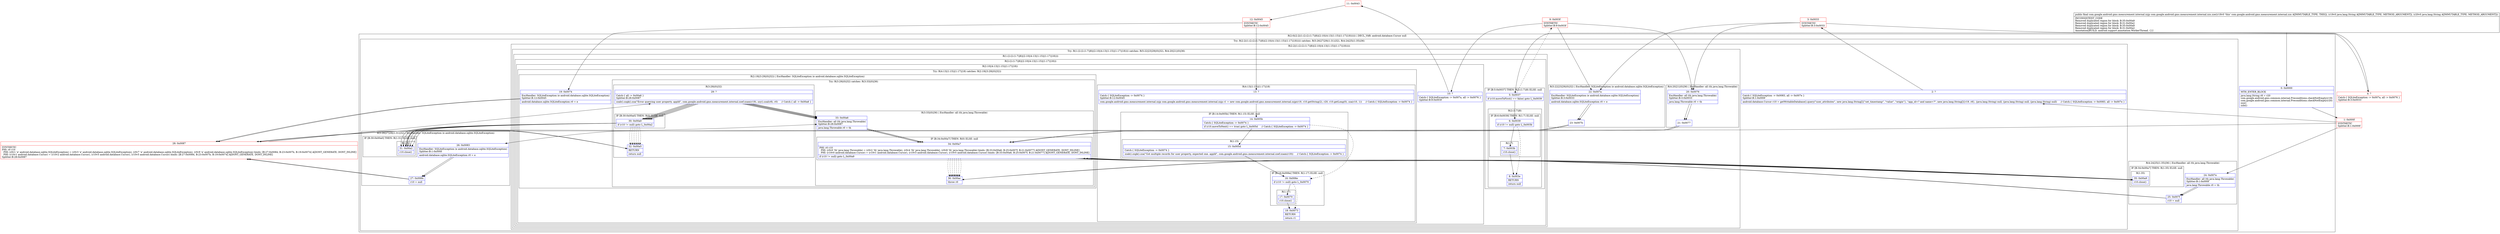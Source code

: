 digraph "CFG forcom.google.android.gms.measurement.internal.zzx.zze(Ljava\/lang\/String;Ljava\/lang\/String;)Lcom\/google\/android\/gms\/measurement\/internal\/zzjp;" {
subgraph cluster_Region_1673459702 {
label = "R(2:0|(2:2|(1:(2:(2:(1:7)|8)|(2:10|(4:13|(1:15)|(1:17)|18)))))) | DECL_VAR: android.database.Cursor null\l";
node [shape=record,color=blue];
Node_0 [shape=record,label="{0\:\ 0x0000|MTH_ENTER_BLOCK\l|java.lang.String r8 = r20\lcom.google.android.gms.common.internal.Preconditions.checkNotEmpty(r19)\lcom.google.android.gms.common.internal.Preconditions.checkNotEmpty(r20)\lzzo()\lzzbi()\l}"];
subgraph cluster_TryCatchRegion_456698706 {
label = "Try: R(2:2|(1:(2:(2:(1:7)|8)|(2:10|(4:13|(1:15)|(1:17)|18))))) catches: R(5:26|27|29|(1:31)|32), R(4:24|25|(1:35)|36)";
node [shape=record,color=blue];
subgraph cluster_Region_1744283285 {
label = "R(2:2|(1:(2:(2:(1:7)|8)|(2:10|(4:13|(1:15)|(1:17)|18)))))";
node [shape=record,color=blue];
Node_2 [shape=record,label="{2\:\ ?|Catch:\{ SQLiteException \-\> 0x0083, all \-\> 0x007e \}\lSplitter:B:1:0x000f\l|android.database.Cursor r10 = getWritableDatabase().query(\"user_attributes\", new java.lang.String[]\{\"set_timestamp\", \"value\", \"origin\"\}, \"app_id=? and name=?\", new java.lang.String[]\{r19, r8\}, (java.lang.String) null, (java.lang.String) null, (java.lang.String) null)     \/\/ Catch:\{ SQLiteException \-\> 0x0083, all \-\> 0x007e \}\l}"];
subgraph cluster_TryCatchRegion_1288953933 {
label = "Try: R(1:(2:(2:(1:7)|8)|(2:10|(4:13|(1:15)|(1:17)|18)))) catches: R(5:22|23|29|(0)|32), R(4:20|21|(0)|36)";
node [shape=record,color=blue];
subgraph cluster_Region_344115433 {
label = "R(1:(2:(2:(1:7)|8)|(2:10|(4:13|(1:15)|(1:17)|18))))";
node [shape=record,color=blue];
subgraph cluster_Region_1682383452 {
label = "R(2:(2:(1:7)|8)|(2:10|(4:13|(1:15)|(1:17)|18)))";
node [shape=record,color=blue];
subgraph cluster_IfRegion_989558717 {
label = "IF [B:5:0x0037] THEN: R(2:(1:7)|8) ELSE: null";
node [shape=record,color=blue];
Node_5 [shape=record,label="{5\:\ 0x0037|if (r10.moveToFirst() == false) goto L_0x0039\l}"];
subgraph cluster_Region_1769552167 {
label = "R(2:(1:7)|8)";
node [shape=record,color=blue];
subgraph cluster_IfRegion_1799250273 {
label = "IF [B:6:0x0039] THEN: R(1:7) ELSE: null";
node [shape=record,color=blue];
Node_6 [shape=record,label="{6\:\ 0x0039|if (r10 != null) goto L_0x003b\l}"];
subgraph cluster_Region_909573016 {
label = "R(1:7)";
node [shape=record,color=blue];
Node_7 [shape=record,label="{7\:\ 0x003b|r10.close()\l}"];
}
}
Node_8 [shape=record,label="{8\:\ 0x003e|RETURN\l|return null\l}"];
}
}
subgraph cluster_Region_1460741244 {
label = "R(2:10|(4:13|(1:15)|(1:17)|18))";
node [shape=record,color=blue];
Node_10 [shape=record,label="{10\:\ ?|Catch:\{ SQLiteException \-\> 0x007a, all \-\> 0x0076 \}\lSplitter:B:9:0x003f\l}"];
subgraph cluster_TryCatchRegion_2004983736 {
label = "Try: R(4:13|(1:15)|(1:17)|18) catches: R(2:19|(3:29|(0)|32))";
node [shape=record,color=blue];
subgraph cluster_Region_1401866214 {
label = "R(4:13|(1:15)|(1:17)|18)";
node [shape=record,color=blue];
Node_13 [shape=record,label="{13\:\ ?|Catch:\{ SQLiteException \-\> 0x0074 \}\lSplitter:B:12:0x0045\l|com.google.android.gms.measurement.internal.zzjp com.google.android.gms.measurement.internal.zzjp r1 = new com.google.android.gms.measurement.internal.zzjp(r19, r10.getString(2), r20, r10.getLong(0), zza(r10, 1))     \/\/ Catch:\{ SQLiteException \-\> 0x0074 \}\l}"];
subgraph cluster_IfRegion_1865207104 {
label = "IF [B:14:0x005b] THEN: R(1:15) ELSE: null";
node [shape=record,color=blue];
Node_14 [shape=record,label="{14\:\ 0x005b|Catch:\{ SQLiteException \-\> 0x0074 \}\l|if (r10.moveToNext() == true) goto L_0x005d     \/\/ Catch:\{ SQLiteException \-\> 0x0074 \}\l}"];
subgraph cluster_Region_1850147078 {
label = "R(1:15)";
node [shape=record,color=blue];
Node_15 [shape=record,label="{15\:\ 0x005d|Catch:\{ SQLiteException \-\> 0x0074 \}\l|zzab().zzgk().zza(\"Got multiple records for user property, expected one. appId\", com.google.android.gms.measurement.internal.zzef.zzam(r19))     \/\/ Catch:\{ SQLiteException \-\> 0x0074 \}\l}"];
}
}
subgraph cluster_IfRegion_816577142 {
label = "IF [B:16:0x006e] THEN: R(1:17) ELSE: null";
node [shape=record,color=blue];
Node_16 [shape=record,label="{16\:\ 0x006e|if (r10 != null) goto L_0x0070\l}"];
subgraph cluster_Region_1269616516 {
label = "R(1:17)";
node [shape=record,color=blue];
Node_17 [shape=record,label="{17\:\ 0x0070|r10.close()\l}"];
}
}
Node_18 [shape=record,label="{18\:\ 0x0073|RETURN\l|return r1\l}"];
}
subgraph cluster_Region_1113808252 {
label = "R(2:19|(3:29|(0)|32)) | ExcHandler: SQLiteException (e android.database.sqlite.SQLiteException)\l";
node [shape=record,color=blue];
Node_19 [shape=record,label="{19\:\ 0x0074|ExcHandler: SQLiteException (e android.database.sqlite.SQLiteException)\lSplitter:B:12:0x0045\l|android.database.sqlite.SQLiteException r0 = e\l}"];
subgraph cluster_TryCatchRegion_343550727 {
label = "Try: R(3:29|(0)|32) catches: R(3:33|(0)|36)";
node [shape=record,color=blue];
subgraph cluster_Region_1609910198 {
label = "R(3:29|(0)|32)";
node [shape=record,color=blue];
Node_29 [shape=record,label="{29\:\ ?|Catch:\{ all \-\> 0x00a6 \}\lSplitter:B:28:0x0087\l|zzab().zzgk().zza(\"Error querying user property. appId\", com.google.android.gms.measurement.internal.zzef.zzam(r19), zzy().zzal(r8), r0)     \/\/ Catch:\{ all \-\> 0x00a6 \}\l}"];
subgraph cluster_IfRegion_2079136692 {
label = "IF [B:30:0x00a0] THEN: R(0) ELSE: null";
node [shape=record,color=blue];
Node_30 [shape=record,label="{30\:\ 0x00a0|if (r10 != null) goto L_0x00a2\l}"];
subgraph cluster_Region_1452293026 {
label = "R(0)";
node [shape=record,color=blue];
}
}
Node_32 [shape=record,label="{32\:\ 0x00a5|RETURN\l|return null\l}"];
}
subgraph cluster_Region_239076529 {
label = "R(3:33|(0)|36) | ExcHandler: all (th java.lang.Throwable)\l";
node [shape=record,color=blue];
Node_33 [shape=record,label="{33\:\ 0x00a6|ExcHandler: all (th java.lang.Throwable)\lSplitter:B:28:0x0087\l|java.lang.Throwable r0 = th\l}"];
subgraph cluster_IfRegion_1269249133 {
label = "IF [B:34:0x00a7] THEN: R(0) ELSE: null";
node [shape=record,color=blue];
Node_34 [shape=record,label="{34\:\ 0x00a7|PHI: r0 r10 \l  PHI: (r0v0 'th' java.lang.Throwable) = (r0v2 'th' java.lang.Throwable), (r0v4 'th' java.lang.Throwable), (r0v8 'th' java.lang.Throwable) binds: [B:33:0x00a6, B:25:0x007f, B:21:0x0077] A[DONT_GENERATE, DONT_INLINE]\l  PHI: (r10v0 android.database.Cursor) = (r10v1 android.database.Cursor), (r10v3 android.database.Cursor), (r10v5 android.database.Cursor) binds: [B:33:0x00a6, B:25:0x007f, B:21:0x0077] A[DONT_GENERATE, DONT_INLINE]\l|if (r10 != null) goto L_0x00a9\l}"];
subgraph cluster_Region_1476699670 {
label = "R(0)";
node [shape=record,color=blue];
}
}
Node_36 [shape=record,label="{36\:\ 0x00ac|throw r0\l}"];
}
}
}
}
}
}
}
subgraph cluster_Region_1748985305 {
label = "R(5:22|23|29|(0)|32) | ExcHandler: SQLiteException (e android.database.sqlite.SQLiteException)\l";
node [shape=record,color=blue];
Node_22 [shape=record,label="{22\:\ 0x007a|ExcHandler: SQLiteException (e android.database.sqlite.SQLiteException)\lSplitter:B:3:0x0033\l|android.database.sqlite.SQLiteException r0 = e\l}"];
Node_23 [shape=record,label="{23\:\ 0x007b}"];
Node_29 [shape=record,label="{29\:\ ?|Catch:\{ all \-\> 0x00a6 \}\lSplitter:B:28:0x0087\l|zzab().zzgk().zza(\"Error querying user property. appId\", com.google.android.gms.measurement.internal.zzef.zzam(r19), zzy().zzal(r8), r0)     \/\/ Catch:\{ all \-\> 0x00a6 \}\l}"];
subgraph cluster_IfRegion_262065055 {
label = "IF [B:30:0x00a0] THEN: R(0) ELSE: null";
node [shape=record,color=blue];
Node_30 [shape=record,label="{30\:\ 0x00a0|if (r10 != null) goto L_0x00a2\l}"];
subgraph cluster_Region_32846673 {
label = "R(0)";
node [shape=record,color=blue];
}
}
Node_32 [shape=record,label="{32\:\ 0x00a5|RETURN\l|return null\l}"];
}
subgraph cluster_Region_1929608030 {
label = "R(4:20|21|(0)|36) | ExcHandler: all (th java.lang.Throwable)\l";
node [shape=record,color=blue];
Node_20 [shape=record,label="{20\:\ 0x0076|ExcHandler: all (th java.lang.Throwable)\lSplitter:B:3:0x0033\l|java.lang.Throwable r0 = th\l}"];
Node_21 [shape=record,label="{21\:\ 0x0077}"];
subgraph cluster_IfRegion_239753022 {
label = "IF [B:34:0x00a7] THEN: R(0) ELSE: null";
node [shape=record,color=blue];
Node_34 [shape=record,label="{34\:\ 0x00a7|PHI: r0 r10 \l  PHI: (r0v0 'th' java.lang.Throwable) = (r0v2 'th' java.lang.Throwable), (r0v4 'th' java.lang.Throwable), (r0v8 'th' java.lang.Throwable) binds: [B:33:0x00a6, B:25:0x007f, B:21:0x0077] A[DONT_GENERATE, DONT_INLINE]\l  PHI: (r10v0 android.database.Cursor) = (r10v1 android.database.Cursor), (r10v3 android.database.Cursor), (r10v5 android.database.Cursor) binds: [B:33:0x00a6, B:25:0x007f, B:21:0x0077] A[DONT_GENERATE, DONT_INLINE]\l|if (r10 != null) goto L_0x00a9\l}"];
subgraph cluster_Region_2012325723 {
label = "R(0)";
node [shape=record,color=blue];
}
}
Node_36 [shape=record,label="{36\:\ 0x00ac|throw r0\l}"];
}
}
}
subgraph cluster_Region_2083143279 {
label = "R(5:26|27|29|(1:31)|32) | ExcHandler: SQLiteException (e android.database.sqlite.SQLiteException)\l";
node [shape=record,color=blue];
Node_26 [shape=record,label="{26\:\ 0x0083|ExcHandler: SQLiteException (e android.database.sqlite.SQLiteException)\lSplitter:B:1:0x000f\l|android.database.sqlite.SQLiteException r0 = e\l}"];
Node_27 [shape=record,label="{27\:\ 0x0084|r10 = null\l}"];
Node_29 [shape=record,label="{29\:\ ?|Catch:\{ all \-\> 0x00a6 \}\lSplitter:B:28:0x0087\l|zzab().zzgk().zza(\"Error querying user property. appId\", com.google.android.gms.measurement.internal.zzef.zzam(r19), zzy().zzal(r8), r0)     \/\/ Catch:\{ all \-\> 0x00a6 \}\l}"];
subgraph cluster_IfRegion_1605795151 {
label = "IF [B:30:0x00a0] THEN: R(1:31) ELSE: null";
node [shape=record,color=blue];
Node_30 [shape=record,label="{30\:\ 0x00a0|if (r10 != null) goto L_0x00a2\l}"];
subgraph cluster_Region_923214956 {
label = "R(1:31)";
node [shape=record,color=blue];
Node_31 [shape=record,label="{31\:\ 0x00a2|r10.close()\l}"];
}
}
Node_32 [shape=record,label="{32\:\ 0x00a5|RETURN\l|return null\l}"];
}
subgraph cluster_Region_649325681 {
label = "R(4:24|25|(1:35)|36) | ExcHandler: all (th java.lang.Throwable)\l";
node [shape=record,color=blue];
Node_24 [shape=record,label="{24\:\ 0x007e|ExcHandler: all (th java.lang.Throwable)\lSplitter:B:1:0x000f\l|java.lang.Throwable r0 = th\l}"];
Node_25 [shape=record,label="{25\:\ 0x007f|r10 = null\l}"];
subgraph cluster_IfRegion_1806202389 {
label = "IF [B:34:0x00a7] THEN: R(1:35) ELSE: null";
node [shape=record,color=blue];
Node_34 [shape=record,label="{34\:\ 0x00a7|PHI: r0 r10 \l  PHI: (r0v0 'th' java.lang.Throwable) = (r0v2 'th' java.lang.Throwable), (r0v4 'th' java.lang.Throwable), (r0v8 'th' java.lang.Throwable) binds: [B:33:0x00a6, B:25:0x007f, B:21:0x0077] A[DONT_GENERATE, DONT_INLINE]\l  PHI: (r10v0 android.database.Cursor) = (r10v1 android.database.Cursor), (r10v3 android.database.Cursor), (r10v5 android.database.Cursor) binds: [B:33:0x00a6, B:25:0x007f, B:21:0x0077] A[DONT_GENERATE, DONT_INLINE]\l|if (r10 != null) goto L_0x00a9\l}"];
subgraph cluster_Region_295292740 {
label = "R(1:35)";
node [shape=record,color=blue];
Node_35 [shape=record,label="{35\:\ 0x00a9|r10.close()\l}"];
}
}
Node_36 [shape=record,label="{36\:\ 0x00ac|throw r0\l}"];
}
}
}
subgraph cluster_Region_2083143279 {
label = "R(5:26|27|29|(1:31)|32) | ExcHandler: SQLiteException (e android.database.sqlite.SQLiteException)\l";
node [shape=record,color=blue];
Node_26 [shape=record,label="{26\:\ 0x0083|ExcHandler: SQLiteException (e android.database.sqlite.SQLiteException)\lSplitter:B:1:0x000f\l|android.database.sqlite.SQLiteException r0 = e\l}"];
Node_27 [shape=record,label="{27\:\ 0x0084|r10 = null\l}"];
Node_29 [shape=record,label="{29\:\ ?|Catch:\{ all \-\> 0x00a6 \}\lSplitter:B:28:0x0087\l|zzab().zzgk().zza(\"Error querying user property. appId\", com.google.android.gms.measurement.internal.zzef.zzam(r19), zzy().zzal(r8), r0)     \/\/ Catch:\{ all \-\> 0x00a6 \}\l}"];
subgraph cluster_IfRegion_1605795151 {
label = "IF [B:30:0x00a0] THEN: R(1:31) ELSE: null";
node [shape=record,color=blue];
Node_30 [shape=record,label="{30\:\ 0x00a0|if (r10 != null) goto L_0x00a2\l}"];
subgraph cluster_Region_923214956 {
label = "R(1:31)";
node [shape=record,color=blue];
Node_31 [shape=record,label="{31\:\ 0x00a2|r10.close()\l}"];
}
}
Node_32 [shape=record,label="{32\:\ 0x00a5|RETURN\l|return null\l}"];
}
subgraph cluster_Region_649325681 {
label = "R(4:24|25|(1:35)|36) | ExcHandler: all (th java.lang.Throwable)\l";
node [shape=record,color=blue];
Node_24 [shape=record,label="{24\:\ 0x007e|ExcHandler: all (th java.lang.Throwable)\lSplitter:B:1:0x000f\l|java.lang.Throwable r0 = th\l}"];
Node_25 [shape=record,label="{25\:\ 0x007f|r10 = null\l}"];
subgraph cluster_IfRegion_1806202389 {
label = "IF [B:34:0x00a7] THEN: R(1:35) ELSE: null";
node [shape=record,color=blue];
Node_34 [shape=record,label="{34\:\ 0x00a7|PHI: r0 r10 \l  PHI: (r0v0 'th' java.lang.Throwable) = (r0v2 'th' java.lang.Throwable), (r0v4 'th' java.lang.Throwable), (r0v8 'th' java.lang.Throwable) binds: [B:33:0x00a6, B:25:0x007f, B:21:0x0077] A[DONT_GENERATE, DONT_INLINE]\l  PHI: (r10v0 android.database.Cursor) = (r10v1 android.database.Cursor), (r10v3 android.database.Cursor), (r10v5 android.database.Cursor) binds: [B:33:0x00a6, B:25:0x007f, B:21:0x0077] A[DONT_GENERATE, DONT_INLINE]\l|if (r10 != null) goto L_0x00a9\l}"];
subgraph cluster_Region_295292740 {
label = "R(1:35)";
node [shape=record,color=blue];
Node_35 [shape=record,label="{35\:\ 0x00a9|r10.close()\l}"];
}
}
Node_36 [shape=record,label="{36\:\ 0x00ac|throw r0\l}"];
}
subgraph cluster_Region_1748985305 {
label = "R(5:22|23|29|(0)|32) | ExcHandler: SQLiteException (e android.database.sqlite.SQLiteException)\l";
node [shape=record,color=blue];
Node_22 [shape=record,label="{22\:\ 0x007a|ExcHandler: SQLiteException (e android.database.sqlite.SQLiteException)\lSplitter:B:3:0x0033\l|android.database.sqlite.SQLiteException r0 = e\l}"];
Node_23 [shape=record,label="{23\:\ 0x007b}"];
Node_29 [shape=record,label="{29\:\ ?|Catch:\{ all \-\> 0x00a6 \}\lSplitter:B:28:0x0087\l|zzab().zzgk().zza(\"Error querying user property. appId\", com.google.android.gms.measurement.internal.zzef.zzam(r19), zzy().zzal(r8), r0)     \/\/ Catch:\{ all \-\> 0x00a6 \}\l}"];
subgraph cluster_IfRegion_262065055 {
label = "IF [B:30:0x00a0] THEN: R(0) ELSE: null";
node [shape=record,color=blue];
Node_30 [shape=record,label="{30\:\ 0x00a0|if (r10 != null) goto L_0x00a2\l}"];
subgraph cluster_Region_32846673 {
label = "R(0)";
node [shape=record,color=blue];
}
}
Node_32 [shape=record,label="{32\:\ 0x00a5|RETURN\l|return null\l}"];
}
subgraph cluster_Region_1929608030 {
label = "R(4:20|21|(0)|36) | ExcHandler: all (th java.lang.Throwable)\l";
node [shape=record,color=blue];
Node_20 [shape=record,label="{20\:\ 0x0076|ExcHandler: all (th java.lang.Throwable)\lSplitter:B:3:0x0033\l|java.lang.Throwable r0 = th\l}"];
Node_21 [shape=record,label="{21\:\ 0x0077}"];
subgraph cluster_IfRegion_239753022 {
label = "IF [B:34:0x00a7] THEN: R(0) ELSE: null";
node [shape=record,color=blue];
Node_34 [shape=record,label="{34\:\ 0x00a7|PHI: r0 r10 \l  PHI: (r0v0 'th' java.lang.Throwable) = (r0v2 'th' java.lang.Throwable), (r0v4 'th' java.lang.Throwable), (r0v8 'th' java.lang.Throwable) binds: [B:33:0x00a6, B:25:0x007f, B:21:0x0077] A[DONT_GENERATE, DONT_INLINE]\l  PHI: (r10v0 android.database.Cursor) = (r10v1 android.database.Cursor), (r10v3 android.database.Cursor), (r10v5 android.database.Cursor) binds: [B:33:0x00a6, B:25:0x007f, B:21:0x0077] A[DONT_GENERATE, DONT_INLINE]\l|if (r10 != null) goto L_0x00a9\l}"];
subgraph cluster_Region_2012325723 {
label = "R(0)";
node [shape=record,color=blue];
}
}
Node_36 [shape=record,label="{36\:\ 0x00ac|throw r0\l}"];
}
subgraph cluster_Region_1113808252 {
label = "R(2:19|(3:29|(0)|32)) | ExcHandler: SQLiteException (e android.database.sqlite.SQLiteException)\l";
node [shape=record,color=blue];
Node_19 [shape=record,label="{19\:\ 0x0074|ExcHandler: SQLiteException (e android.database.sqlite.SQLiteException)\lSplitter:B:12:0x0045\l|android.database.sqlite.SQLiteException r0 = e\l}"];
subgraph cluster_TryCatchRegion_343550727 {
label = "Try: R(3:29|(0)|32) catches: R(3:33|(0)|36)";
node [shape=record,color=blue];
subgraph cluster_Region_1609910198 {
label = "R(3:29|(0)|32)";
node [shape=record,color=blue];
Node_29 [shape=record,label="{29\:\ ?|Catch:\{ all \-\> 0x00a6 \}\lSplitter:B:28:0x0087\l|zzab().zzgk().zza(\"Error querying user property. appId\", com.google.android.gms.measurement.internal.zzef.zzam(r19), zzy().zzal(r8), r0)     \/\/ Catch:\{ all \-\> 0x00a6 \}\l}"];
subgraph cluster_IfRegion_2079136692 {
label = "IF [B:30:0x00a0] THEN: R(0) ELSE: null";
node [shape=record,color=blue];
Node_30 [shape=record,label="{30\:\ 0x00a0|if (r10 != null) goto L_0x00a2\l}"];
subgraph cluster_Region_1452293026 {
label = "R(0)";
node [shape=record,color=blue];
}
}
Node_32 [shape=record,label="{32\:\ 0x00a5|RETURN\l|return null\l}"];
}
subgraph cluster_Region_239076529 {
label = "R(3:33|(0)|36) | ExcHandler: all (th java.lang.Throwable)\l";
node [shape=record,color=blue];
Node_33 [shape=record,label="{33\:\ 0x00a6|ExcHandler: all (th java.lang.Throwable)\lSplitter:B:28:0x0087\l|java.lang.Throwable r0 = th\l}"];
subgraph cluster_IfRegion_1269249133 {
label = "IF [B:34:0x00a7] THEN: R(0) ELSE: null";
node [shape=record,color=blue];
Node_34 [shape=record,label="{34\:\ 0x00a7|PHI: r0 r10 \l  PHI: (r0v0 'th' java.lang.Throwable) = (r0v2 'th' java.lang.Throwable), (r0v4 'th' java.lang.Throwable), (r0v8 'th' java.lang.Throwable) binds: [B:33:0x00a6, B:25:0x007f, B:21:0x0077] A[DONT_GENERATE, DONT_INLINE]\l  PHI: (r10v0 android.database.Cursor) = (r10v1 android.database.Cursor), (r10v3 android.database.Cursor), (r10v5 android.database.Cursor) binds: [B:33:0x00a6, B:25:0x007f, B:21:0x0077] A[DONT_GENERATE, DONT_INLINE]\l|if (r10 != null) goto L_0x00a9\l}"];
subgraph cluster_Region_1476699670 {
label = "R(0)";
node [shape=record,color=blue];
}
}
Node_36 [shape=record,label="{36\:\ 0x00ac|throw r0\l}"];
}
}
}
subgraph cluster_Region_239076529 {
label = "R(3:33|(0)|36) | ExcHandler: all (th java.lang.Throwable)\l";
node [shape=record,color=blue];
Node_33 [shape=record,label="{33\:\ 0x00a6|ExcHandler: all (th java.lang.Throwable)\lSplitter:B:28:0x0087\l|java.lang.Throwable r0 = th\l}"];
subgraph cluster_IfRegion_1269249133 {
label = "IF [B:34:0x00a7] THEN: R(0) ELSE: null";
node [shape=record,color=blue];
Node_34 [shape=record,label="{34\:\ 0x00a7|PHI: r0 r10 \l  PHI: (r0v0 'th' java.lang.Throwable) = (r0v2 'th' java.lang.Throwable), (r0v4 'th' java.lang.Throwable), (r0v8 'th' java.lang.Throwable) binds: [B:33:0x00a6, B:25:0x007f, B:21:0x0077] A[DONT_GENERATE, DONT_INLINE]\l  PHI: (r10v0 android.database.Cursor) = (r10v1 android.database.Cursor), (r10v3 android.database.Cursor), (r10v5 android.database.Cursor) binds: [B:33:0x00a6, B:25:0x007f, B:21:0x0077] A[DONT_GENERATE, DONT_INLINE]\l|if (r10 != null) goto L_0x00a9\l}"];
subgraph cluster_Region_1476699670 {
label = "R(0)";
node [shape=record,color=blue];
}
}
Node_36 [shape=record,label="{36\:\ 0x00ac|throw r0\l}"];
}
Node_1 [shape=record,color=red,label="{1\:\ 0x000f|SYNTHETIC\lSplitter:B:1:0x000f\l}"];
Node_3 [shape=record,color=red,label="{3\:\ 0x0033|SYNTHETIC\lSplitter:B:3:0x0033\l}"];
Node_4 [shape=record,color=red,label="{4\:\ ?|Catch:\{ SQLiteException \-\> 0x007a, all \-\> 0x0076 \}\lSplitter:B:3:0x0033\l}"];
Node_9 [shape=record,color=red,label="{9\:\ 0x003f|SYNTHETIC\lSplitter:B:9:0x003f\l}"];
Node_11 [shape=record,color=red,label="{11\:\ 0x0043}"];
Node_12 [shape=record,color=red,label="{12\:\ 0x0045|SYNTHETIC\lSplitter:B:12:0x0045\l}"];
Node_28 [shape=record,color=red,label="{28\:\ 0x0087|SYNTHETIC\lPHI: r0 r10 \l  PHI: (r0v1 'e' android.database.sqlite.SQLiteException) = (r0v3 'e' android.database.sqlite.SQLiteException), (r0v7 'e' android.database.sqlite.SQLiteException), (r0v9 'e' android.database.sqlite.SQLiteException) binds: [B:27:0x0084, B:23:0x007b, B:19:0x0074] A[DONT_GENERATE, DONT_INLINE]\l  PHI: (r10v1 android.database.Cursor) = (r10v2 android.database.Cursor), (r10v5 android.database.Cursor), (r10v5 android.database.Cursor) binds: [B:27:0x0084, B:23:0x007b, B:19:0x0074] A[DONT_GENERATE, DONT_INLINE]\lSplitter:B:28:0x0087\l}"];
MethodNode[shape=record,label="{public final com.google.android.gms.measurement.internal.zzjp com.google.android.gms.measurement.internal.zzx.zze((r18v0 'this' com.google.android.gms.measurement.internal.zzx A[IMMUTABLE_TYPE, THIS]), (r19v0 java.lang.String A[IMMUTABLE_TYPE, METHOD_ARGUMENT]), (r20v0 java.lang.String A[IMMUTABLE_TYPE, METHOD_ARGUMENT]))  | INCONSISTENT_CODE\lRemoved duplicated region for block: B:35:0x00a9 \lRemoved duplicated region for block: B:31:0x00a2 \lRemoved duplicated region for block: B:35:0x00a9 \lRemoved duplicated region for block: B:31:0x00a2 \lAnnotation[BUILD, android.support.annotation.WorkerThread, \{\}]\l}"];
MethodNode -> Node_0;
Node_0 -> Node_1;
Node_2 -> Node_3;
Node_5 -> Node_6;
Node_5 -> Node_9[style=dashed];
Node_6 -> Node_7;
Node_6 -> Node_8[style=dashed];
Node_7 -> Node_8;
Node_10 -> Node_11;
Node_13 -> Node_14;
Node_14 -> Node_15;
Node_14 -> Node_16[style=dashed];
Node_15 -> Node_16;
Node_16 -> Node_17;
Node_16 -> Node_18[style=dashed];
Node_17 -> Node_18;
Node_19 -> Node_28;
Node_29 -> Node_30;
Node_29 -> Node_33;
Node_30 -> Node_31;
Node_30 -> Node_32[style=dashed];
Node_33 -> Node_34;
Node_34 -> Node_35;
Node_34 -> Node_36[style=dashed];
Node_22 -> Node_23;
Node_23 -> Node_28;
Node_29 -> Node_30;
Node_29 -> Node_33;
Node_30 -> Node_31;
Node_30 -> Node_32[style=dashed];
Node_20 -> Node_21;
Node_21 -> Node_34;
Node_34 -> Node_35;
Node_34 -> Node_36[style=dashed];
Node_26 -> Node_27;
Node_27 -> Node_28;
Node_29 -> Node_30;
Node_29 -> Node_33;
Node_30 -> Node_31;
Node_30 -> Node_32[style=dashed];
Node_31 -> Node_32;
Node_24 -> Node_25;
Node_25 -> Node_34;
Node_34 -> Node_35;
Node_34 -> Node_36[style=dashed];
Node_35 -> Node_36;
Node_26 -> Node_27;
Node_27 -> Node_28;
Node_29 -> Node_30;
Node_29 -> Node_33;
Node_30 -> Node_31;
Node_30 -> Node_32[style=dashed];
Node_31 -> Node_32;
Node_24 -> Node_25;
Node_25 -> Node_34;
Node_34 -> Node_35;
Node_34 -> Node_36[style=dashed];
Node_35 -> Node_36;
Node_22 -> Node_23;
Node_23 -> Node_28;
Node_29 -> Node_30;
Node_29 -> Node_33;
Node_30 -> Node_31;
Node_30 -> Node_32[style=dashed];
Node_20 -> Node_21;
Node_21 -> Node_34;
Node_34 -> Node_35;
Node_34 -> Node_36[style=dashed];
Node_19 -> Node_28;
Node_29 -> Node_30;
Node_29 -> Node_33;
Node_30 -> Node_31;
Node_30 -> Node_32[style=dashed];
Node_33 -> Node_34;
Node_34 -> Node_35;
Node_34 -> Node_36[style=dashed];
Node_33 -> Node_34;
Node_34 -> Node_35;
Node_34 -> Node_36[style=dashed];
Node_1 -> Node_2;
Node_1 -> Node_26;
Node_1 -> Node_24;
Node_3 -> Node_4;
Node_3 -> Node_22;
Node_3 -> Node_20;
Node_4 -> Node_5;
Node_9 -> Node_10;
Node_9 -> Node_22;
Node_9 -> Node_20;
Node_11 -> Node_12;
Node_12 -> Node_13;
Node_12 -> Node_19;
Node_28 -> Node_29;
Node_28 -> Node_33;
}

